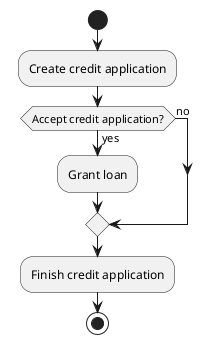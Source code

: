 @startuml

start

:Create credit application;

if (Accept credit application?) then (yes)
  :Grant loan;
else (no)
endif

:Finish credit application;

stop

@enduml

